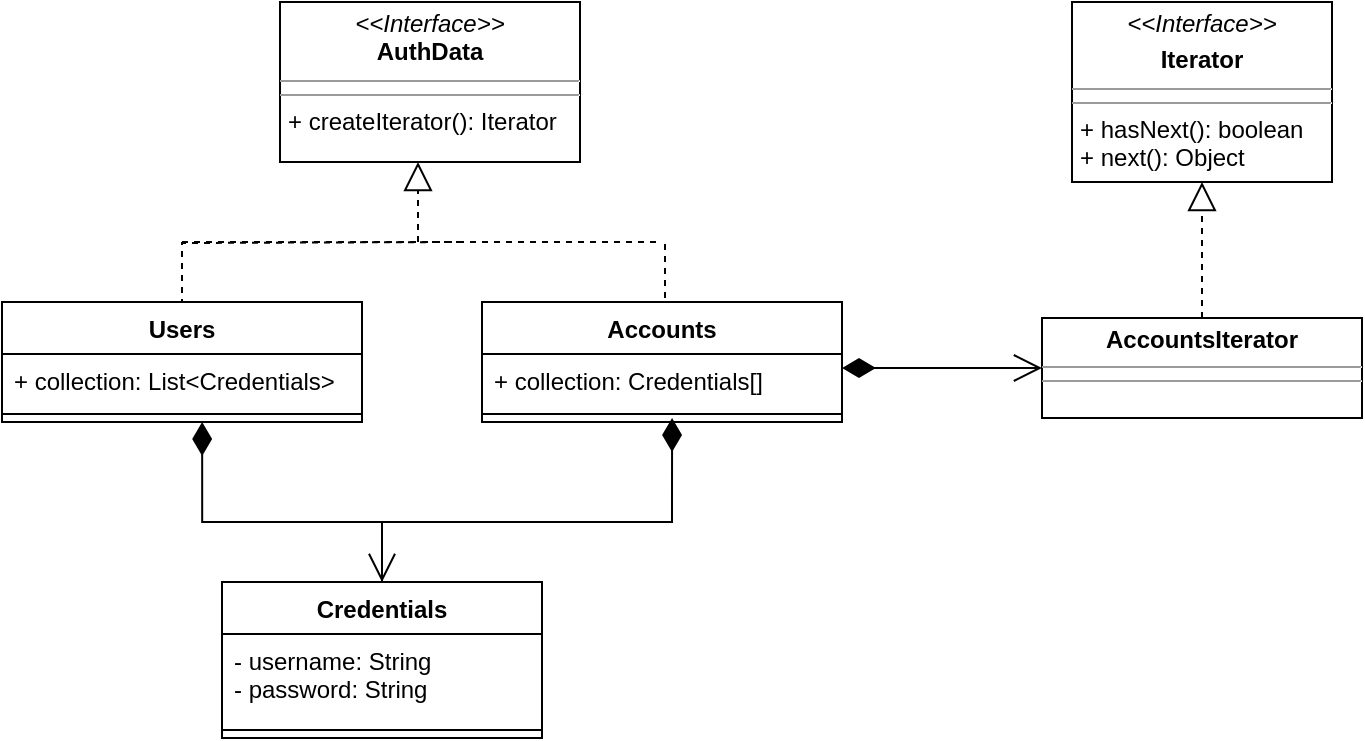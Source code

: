 <mxfile version="17.4.6"><diagram id="Ks11nAonwnhBnpzaa8Nl" name="Page-1"><mxGraphModel dx="1102" dy="597" grid="1" gridSize="10" guides="1" tooltips="1" connect="1" arrows="1" fold="1" page="1" pageScale="1" pageWidth="850" pageHeight="1100" math="0" shadow="0"><root><mxCell id="0"/><mxCell id="1" parent="0"/><mxCell id="BAs4rC2tqam-N5ej6rhK-1" value="Credentials" style="swimlane;fontStyle=1;align=center;verticalAlign=top;childLayout=stackLayout;horizontal=1;startSize=26;horizontalStack=0;resizeParent=1;resizeParentMax=0;resizeLast=0;collapsible=1;marginBottom=0;" vertex="1" parent="1"><mxGeometry x="195" y="340" width="160" height="78" as="geometry"/></mxCell><mxCell id="BAs4rC2tqam-N5ej6rhK-2" value="- username: String&#xA;- password: String&#xA;" style="text;strokeColor=none;fillColor=none;align=left;verticalAlign=top;spacingLeft=4;spacingRight=4;overflow=hidden;rotatable=0;points=[[0,0.5],[1,0.5]];portConstraint=eastwest;" vertex="1" parent="BAs4rC2tqam-N5ej6rhK-1"><mxGeometry y="26" width="160" height="44" as="geometry"/></mxCell><mxCell id="BAs4rC2tqam-N5ej6rhK-3" value="" style="line;strokeWidth=1;fillColor=none;align=left;verticalAlign=middle;spacingTop=-1;spacingLeft=3;spacingRight=3;rotatable=0;labelPosition=right;points=[];portConstraint=eastwest;" vertex="1" parent="BAs4rC2tqam-N5ej6rhK-1"><mxGeometry y="70" width="160" height="8" as="geometry"/></mxCell><mxCell id="BAs4rC2tqam-N5ej6rhK-5" value="Users" style="swimlane;fontStyle=1;align=center;verticalAlign=top;childLayout=stackLayout;horizontal=1;startSize=26;horizontalStack=0;resizeParent=1;resizeParentMax=0;resizeLast=0;collapsible=1;marginBottom=0;" vertex="1" parent="1"><mxGeometry x="85" y="200" width="180" height="60" as="geometry"/></mxCell><mxCell id="BAs4rC2tqam-N5ej6rhK-6" value="+ collection:  List&lt;Credentials&gt;" style="text;strokeColor=none;fillColor=none;align=left;verticalAlign=top;spacingLeft=4;spacingRight=4;overflow=hidden;rotatable=0;points=[[0,0.5],[1,0.5]];portConstraint=eastwest;" vertex="1" parent="BAs4rC2tqam-N5ej6rhK-5"><mxGeometry y="26" width="180" height="26" as="geometry"/></mxCell><mxCell id="BAs4rC2tqam-N5ej6rhK-7" value="" style="line;strokeWidth=1;fillColor=none;align=left;verticalAlign=middle;spacingTop=-1;spacingLeft=3;spacingRight=3;rotatable=0;labelPosition=right;points=[];portConstraint=eastwest;" vertex="1" parent="BAs4rC2tqam-N5ej6rhK-5"><mxGeometry y="52" width="180" height="8" as="geometry"/></mxCell><mxCell id="BAs4rC2tqam-N5ej6rhK-8" value="&#xA;" style="text;strokeColor=none;fillColor=none;align=left;verticalAlign=top;spacingLeft=4;spacingRight=4;overflow=hidden;rotatable=0;points=[[0,0.5],[1,0.5]];portConstraint=eastwest;" vertex="1" parent="BAs4rC2tqam-N5ej6rhK-5"><mxGeometry y="60" width="180" as="geometry"/></mxCell><mxCell id="BAs4rC2tqam-N5ej6rhK-9" value="Accounts" style="swimlane;fontStyle=1;align=center;verticalAlign=top;childLayout=stackLayout;horizontal=1;startSize=26;horizontalStack=0;resizeParent=1;resizeParentMax=0;resizeLast=0;collapsible=1;marginBottom=0;" vertex="1" parent="1"><mxGeometry x="325" y="200" width="180" height="60" as="geometry"/></mxCell><mxCell id="BAs4rC2tqam-N5ej6rhK-10" value="+ collection: Credentials[]" style="text;strokeColor=none;fillColor=none;align=left;verticalAlign=top;spacingLeft=4;spacingRight=4;overflow=hidden;rotatable=0;points=[[0,0.5],[1,0.5]];portConstraint=eastwest;" vertex="1" parent="BAs4rC2tqam-N5ej6rhK-9"><mxGeometry y="26" width="180" height="26" as="geometry"/></mxCell><mxCell id="BAs4rC2tqam-N5ej6rhK-11" value="" style="line;strokeWidth=1;fillColor=none;align=left;verticalAlign=middle;spacingTop=-1;spacingLeft=3;spacingRight=3;rotatable=0;labelPosition=right;points=[];portConstraint=eastwest;" vertex="1" parent="BAs4rC2tqam-N5ej6rhK-9"><mxGeometry y="52" width="180" height="8" as="geometry"/></mxCell><mxCell id="BAs4rC2tqam-N5ej6rhK-13" value="&lt;p style=&quot;margin: 0px ; margin-top: 4px ; text-align: center&quot;&gt;&lt;i&gt;&amp;lt;&amp;lt;Interface&amp;gt;&amp;gt;&lt;/i&gt;&lt;b&gt;&lt;br&gt;&lt;/b&gt;&lt;/p&gt;&lt;p style=&quot;margin: 0px ; margin-top: 4px ; text-align: center&quot;&gt;&lt;b&gt;Iterator&lt;/b&gt;&lt;br&gt;&lt;b&gt;&lt;/b&gt;&lt;/p&gt;&lt;hr size=&quot;1&quot;&gt;&lt;hr size=&quot;1&quot;&gt;&lt;p style=&quot;margin: 0px ; margin-left: 4px&quot;&gt;+ hasNext(): boolean&lt;br&gt;+ next(): Object&lt;/p&gt;" style="verticalAlign=top;align=left;overflow=fill;fontSize=12;fontFamily=Helvetica;html=1;" vertex="1" parent="1"><mxGeometry x="620" y="50" width="130" height="90" as="geometry"/></mxCell><mxCell id="BAs4rC2tqam-N5ej6rhK-14" value="&lt;p style=&quot;margin: 0px ; margin-top: 4px ; text-align: center&quot;&gt;&lt;i&gt;&amp;lt;&amp;lt;Interface&amp;gt;&amp;gt;&lt;/i&gt;&lt;br&gt;&lt;b&gt;AuthData&lt;/b&gt;&lt;br&gt;&lt;/p&gt;&lt;hr size=&quot;1&quot;&gt;&lt;hr size=&quot;1&quot;&gt;&lt;p style=&quot;margin: 0px ; margin-left: 4px&quot;&gt;+ createIterator(): Iterator&lt;br&gt;&lt;/p&gt;" style="verticalAlign=top;align=left;overflow=fill;fontSize=12;fontFamily=Helvetica;html=1;" vertex="1" parent="1"><mxGeometry x="224" y="50" width="150" height="80" as="geometry"/></mxCell><mxCell id="BAs4rC2tqam-N5ej6rhK-15" value="" style="endArrow=block;dashed=1;endFill=0;endSize=12;html=1;rounded=0;" edge="1" parent="1"><mxGeometry width="160" relative="1" as="geometry"><mxPoint x="293" y="170" as="sourcePoint"/><mxPoint x="293" y="130" as="targetPoint"/></mxGeometry></mxCell><mxCell id="BAs4rC2tqam-N5ej6rhK-16" value="" style="endArrow=none;html=1;edgeStyle=orthogonalEdgeStyle;rounded=0;dashed=1;" edge="1" parent="1"><mxGeometry relative="1" as="geometry"><mxPoint x="175" y="170" as="sourcePoint"/><mxPoint x="415" y="170" as="targetPoint"/></mxGeometry></mxCell><mxCell id="BAs4rC2tqam-N5ej6rhK-20" value="" style="endArrow=none;html=1;edgeStyle=orthogonalEdgeStyle;rounded=0;dashed=1;entryX=0.5;entryY=0;entryDx=0;entryDy=0;" edge="1" parent="1" target="BAs4rC2tqam-N5ej6rhK-5"><mxGeometry relative="1" as="geometry"><mxPoint x="315" y="170" as="sourcePoint"/><mxPoint x="495" y="300" as="targetPoint"/></mxGeometry></mxCell><mxCell id="BAs4rC2tqam-N5ej6rhK-23" value="" style="endArrow=none;html=1;edgeStyle=orthogonalEdgeStyle;rounded=0;dashed=1;entryX=0.5;entryY=0;entryDx=0;entryDy=0;" edge="1" parent="1"><mxGeometry relative="1" as="geometry"><mxPoint x="416.5" y="171" as="sourcePoint"/><mxPoint x="416.5" y="201" as="targetPoint"/></mxGeometry></mxCell><mxCell id="BAs4rC2tqam-N5ej6rhK-26" value="&lt;p style=&quot;margin: 0px ; margin-top: 4px ; text-align: center&quot;&gt;&lt;b&gt;AccountsIterator&lt;/b&gt;&lt;/p&gt;&lt;hr size=&quot;1&quot;&gt;&lt;hr size=&quot;1&quot;&gt;" style="verticalAlign=top;align=left;overflow=fill;fontSize=12;fontFamily=Helvetica;html=1;" vertex="1" parent="1"><mxGeometry x="605" y="208" width="160" height="50" as="geometry"/></mxCell><mxCell id="BAs4rC2tqam-N5ej6rhK-28" value="" style="endArrow=block;dashed=1;endFill=0;endSize=12;html=1;rounded=0;exitX=0.5;exitY=0;exitDx=0;exitDy=0;" edge="1" parent="1" source="BAs4rC2tqam-N5ej6rhK-26"><mxGeometry width="160" relative="1" as="geometry"><mxPoint x="345" y="310" as="sourcePoint"/><mxPoint x="685" y="140" as="targetPoint"/></mxGeometry></mxCell><mxCell id="BAs4rC2tqam-N5ej6rhK-33" value="" style="endArrow=open;html=1;endSize=12;startArrow=diamondThin;startSize=14;startFill=1;edgeStyle=orthogonalEdgeStyle;align=left;verticalAlign=bottom;rounded=0;exitX=0.556;exitY=1;exitDx=0;exitDy=0;exitPerimeter=0;entryX=0.5;entryY=0;entryDx=0;entryDy=0;" edge="1" parent="1" source="BAs4rC2tqam-N5ej6rhK-7" target="BAs4rC2tqam-N5ej6rhK-1"><mxGeometry x="-1" y="105" relative="1" as="geometry"><mxPoint x="355" y="310" as="sourcePoint"/><mxPoint x="475" y="310" as="targetPoint"/><Array as="points"><mxPoint x="185" y="310"/><mxPoint x="275" y="310"/></Array><mxPoint y="1" as="offset"/></mxGeometry></mxCell><mxCell id="BAs4rC2tqam-N5ej6rhK-34" value="" style="endArrow=none;html=1;endSize=12;startArrow=diamondThin;startSize=14;startFill=1;edgeStyle=orthogonalEdgeStyle;align=left;verticalAlign=bottom;rounded=0;exitX=0.528;exitY=0.75;exitDx=0;exitDy=0;exitPerimeter=0;endFill=0;" edge="1" parent="1" source="BAs4rC2tqam-N5ej6rhK-11"><mxGeometry x="-1" y="105" relative="1" as="geometry"><mxPoint x="435" y="280" as="sourcePoint"/><mxPoint x="295" y="340" as="targetPoint"/><Array as="points"><mxPoint x="420" y="310"/><mxPoint x="275" y="310"/><mxPoint x="275" y="340"/></Array><mxPoint y="1" as="offset"/></mxGeometry></mxCell><mxCell id="BAs4rC2tqam-N5ej6rhK-35" value="" style="endArrow=open;html=1;endSize=12;startArrow=diamondThin;startSize=14;startFill=1;edgeStyle=orthogonalEdgeStyle;align=left;verticalAlign=bottom;rounded=0;exitX=1;exitY=0.269;exitDx=0;exitDy=0;exitPerimeter=0;entryX=0;entryY=0.5;entryDx=0;entryDy=0;" edge="1" parent="1" source="BAs4rC2tqam-N5ej6rhK-10" target="BAs4rC2tqam-N5ej6rhK-26"><mxGeometry x="-1" y="30" relative="1" as="geometry"><mxPoint x="515" y="234.5" as="sourcePoint"/><mxPoint x="575" y="234.5" as="targetPoint"/><mxPoint as="offset"/></mxGeometry></mxCell></root></mxGraphModel></diagram></mxfile>